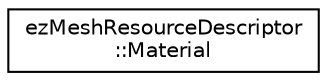 digraph "Graphical Class Hierarchy"
{
 // LATEX_PDF_SIZE
  edge [fontname="Helvetica",fontsize="10",labelfontname="Helvetica",labelfontsize="10"];
  node [fontname="Helvetica",fontsize="10",shape=record];
  rankdir="LR";
  Node0 [label="ezMeshResourceDescriptor\l::Material",height=0.2,width=0.4,color="black", fillcolor="white", style="filled",URL="$d3/d14/structez_mesh_resource_descriptor_1_1_material.htm",tooltip=" "];
}
